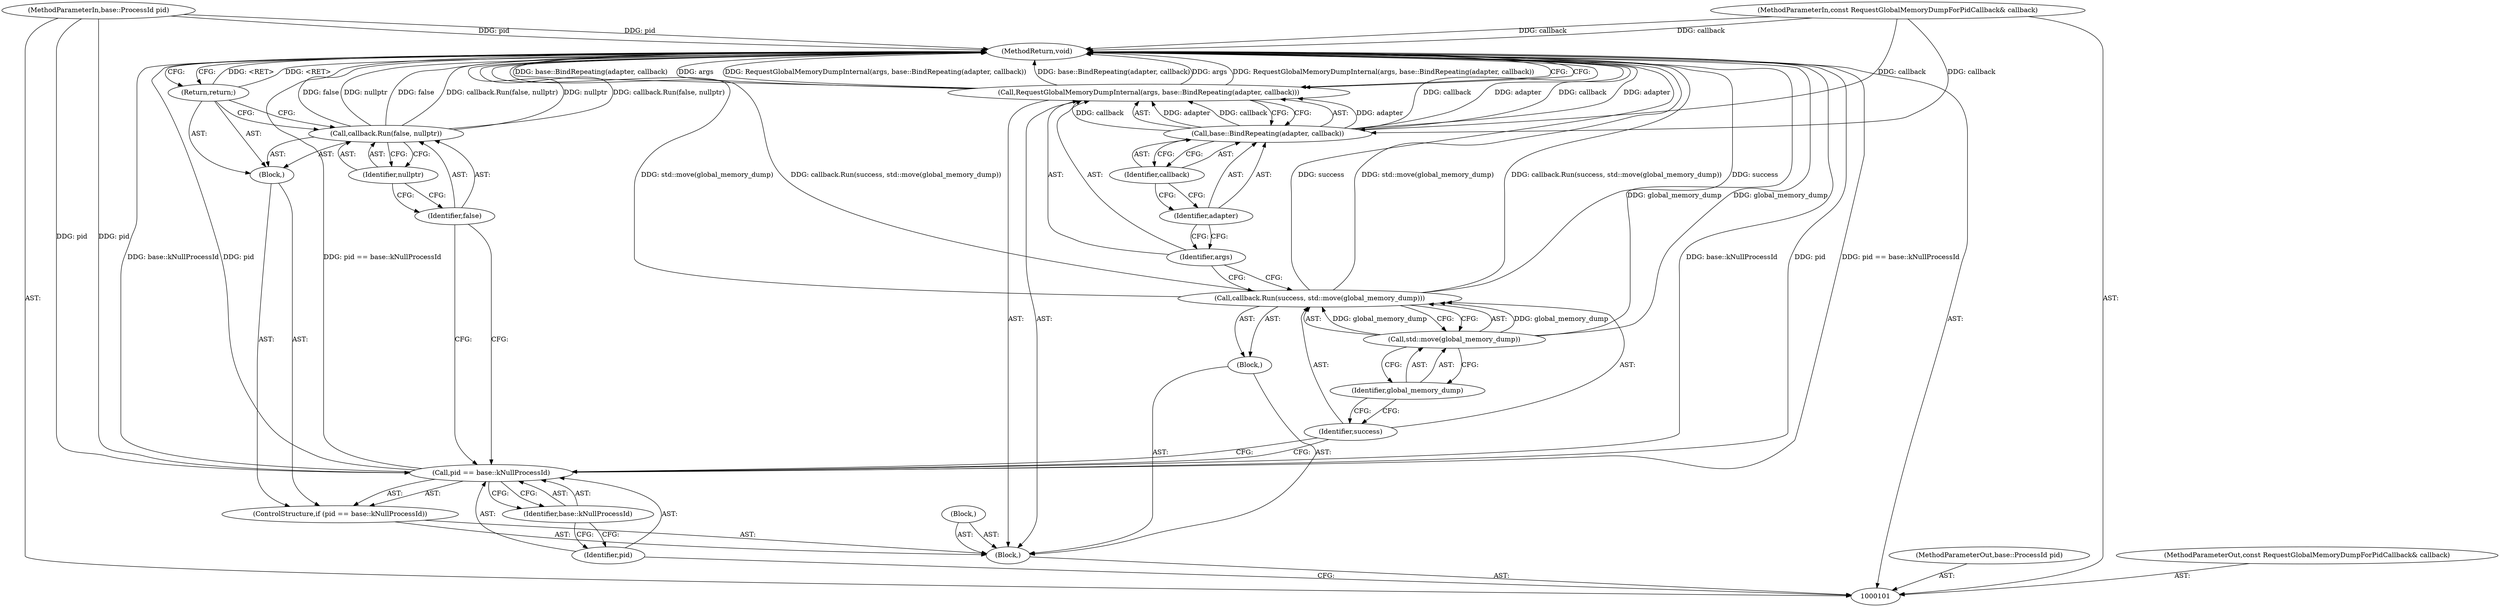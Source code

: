 digraph "0_Chrome_b44e68087804e6543a99c87076ab7648d11d9b07_3" {
"1000125" [label="(MethodReturn,void)"];
"1000114" [label="(Block,)"];
"1000116" [label="(Identifier,success)"];
"1000117" [label="(Call,std::move(global_memory_dump))"];
"1000118" [label="(Identifier,global_memory_dump)"];
"1000115" [label="(Call,callback.Run(success, std::move(global_memory_dump)))"];
"1000119" [label="(Block,)"];
"1000120" [label="(Call,RequestGlobalMemoryDumpInternal(args, base::BindRepeating(adapter, callback)))"];
"1000121" [label="(Identifier,args)"];
"1000122" [label="(Call,base::BindRepeating(adapter, callback))"];
"1000123" [label="(Identifier,adapter)"];
"1000124" [label="(Identifier,callback)"];
"1000102" [label="(MethodParameterIn,base::ProcessId pid)"];
"1000155" [label="(MethodParameterOut,base::ProcessId pid)"];
"1000103" [label="(MethodParameterIn,const RequestGlobalMemoryDumpForPidCallback& callback)"];
"1000156" [label="(MethodParameterOut,const RequestGlobalMemoryDumpForPidCallback& callback)"];
"1000104" [label="(Block,)"];
"1000108" [label="(Identifier,base::kNullProcessId)"];
"1000105" [label="(ControlStructure,if (pid == base::kNullProcessId))"];
"1000109" [label="(Block,)"];
"1000106" [label="(Call,pid == base::kNullProcessId)"];
"1000107" [label="(Identifier,pid)"];
"1000111" [label="(Identifier,false)"];
"1000112" [label="(Identifier,nullptr)"];
"1000110" [label="(Call,callback.Run(false, nullptr))"];
"1000113" [label="(Return,return;)"];
"1000125" -> "1000101"  [label="AST: "];
"1000125" -> "1000113"  [label="CFG: "];
"1000125" -> "1000120"  [label="CFG: "];
"1000115" -> "1000125"  [label="DDG: std::move(global_memory_dump)"];
"1000115" -> "1000125"  [label="DDG: callback.Run(success, std::move(global_memory_dump))"];
"1000115" -> "1000125"  [label="DDG: success"];
"1000106" -> "1000125"  [label="DDG: base::kNullProcessId"];
"1000106" -> "1000125"  [label="DDG: pid"];
"1000106" -> "1000125"  [label="DDG: pid == base::kNullProcessId"];
"1000122" -> "1000125"  [label="DDG: adapter"];
"1000122" -> "1000125"  [label="DDG: callback"];
"1000103" -> "1000125"  [label="DDG: callback"];
"1000117" -> "1000125"  [label="DDG: global_memory_dump"];
"1000120" -> "1000125"  [label="DDG: base::BindRepeating(adapter, callback)"];
"1000120" -> "1000125"  [label="DDG: args"];
"1000120" -> "1000125"  [label="DDG: RequestGlobalMemoryDumpInternal(args, base::BindRepeating(adapter, callback))"];
"1000102" -> "1000125"  [label="DDG: pid"];
"1000110" -> "1000125"  [label="DDG: nullptr"];
"1000110" -> "1000125"  [label="DDG: callback.Run(false, nullptr)"];
"1000110" -> "1000125"  [label="DDG: false"];
"1000113" -> "1000125"  [label="DDG: <RET>"];
"1000114" -> "1000104"  [label="AST: "];
"1000115" -> "1000114"  [label="AST: "];
"1000116" -> "1000115"  [label="AST: "];
"1000116" -> "1000106"  [label="CFG: "];
"1000118" -> "1000116"  [label="CFG: "];
"1000117" -> "1000115"  [label="AST: "];
"1000117" -> "1000118"  [label="CFG: "];
"1000118" -> "1000117"  [label="AST: "];
"1000115" -> "1000117"  [label="CFG: "];
"1000117" -> "1000125"  [label="DDG: global_memory_dump"];
"1000117" -> "1000115"  [label="DDG: global_memory_dump"];
"1000118" -> "1000117"  [label="AST: "];
"1000118" -> "1000116"  [label="CFG: "];
"1000117" -> "1000118"  [label="CFG: "];
"1000115" -> "1000114"  [label="AST: "];
"1000115" -> "1000117"  [label="CFG: "];
"1000116" -> "1000115"  [label="AST: "];
"1000117" -> "1000115"  [label="AST: "];
"1000121" -> "1000115"  [label="CFG: "];
"1000115" -> "1000125"  [label="DDG: std::move(global_memory_dump)"];
"1000115" -> "1000125"  [label="DDG: callback.Run(success, std::move(global_memory_dump))"];
"1000115" -> "1000125"  [label="DDG: success"];
"1000117" -> "1000115"  [label="DDG: global_memory_dump"];
"1000119" -> "1000104"  [label="AST: "];
"1000120" -> "1000104"  [label="AST: "];
"1000120" -> "1000122"  [label="CFG: "];
"1000121" -> "1000120"  [label="AST: "];
"1000122" -> "1000120"  [label="AST: "];
"1000125" -> "1000120"  [label="CFG: "];
"1000120" -> "1000125"  [label="DDG: base::BindRepeating(adapter, callback)"];
"1000120" -> "1000125"  [label="DDG: args"];
"1000120" -> "1000125"  [label="DDG: RequestGlobalMemoryDumpInternal(args, base::BindRepeating(adapter, callback))"];
"1000122" -> "1000120"  [label="DDG: adapter"];
"1000122" -> "1000120"  [label="DDG: callback"];
"1000121" -> "1000120"  [label="AST: "];
"1000121" -> "1000115"  [label="CFG: "];
"1000123" -> "1000121"  [label="CFG: "];
"1000122" -> "1000120"  [label="AST: "];
"1000122" -> "1000124"  [label="CFG: "];
"1000123" -> "1000122"  [label="AST: "];
"1000124" -> "1000122"  [label="AST: "];
"1000120" -> "1000122"  [label="CFG: "];
"1000122" -> "1000125"  [label="DDG: adapter"];
"1000122" -> "1000125"  [label="DDG: callback"];
"1000122" -> "1000120"  [label="DDG: adapter"];
"1000122" -> "1000120"  [label="DDG: callback"];
"1000103" -> "1000122"  [label="DDG: callback"];
"1000123" -> "1000122"  [label="AST: "];
"1000123" -> "1000121"  [label="CFG: "];
"1000124" -> "1000123"  [label="CFG: "];
"1000124" -> "1000122"  [label="AST: "];
"1000124" -> "1000123"  [label="CFG: "];
"1000122" -> "1000124"  [label="CFG: "];
"1000102" -> "1000101"  [label="AST: "];
"1000102" -> "1000125"  [label="DDG: pid"];
"1000102" -> "1000106"  [label="DDG: pid"];
"1000155" -> "1000101"  [label="AST: "];
"1000103" -> "1000101"  [label="AST: "];
"1000103" -> "1000125"  [label="DDG: callback"];
"1000103" -> "1000122"  [label="DDG: callback"];
"1000156" -> "1000101"  [label="AST: "];
"1000104" -> "1000101"  [label="AST: "];
"1000105" -> "1000104"  [label="AST: "];
"1000114" -> "1000104"  [label="AST: "];
"1000119" -> "1000104"  [label="AST: "];
"1000120" -> "1000104"  [label="AST: "];
"1000108" -> "1000106"  [label="AST: "];
"1000108" -> "1000107"  [label="CFG: "];
"1000106" -> "1000108"  [label="CFG: "];
"1000105" -> "1000104"  [label="AST: "];
"1000106" -> "1000105"  [label="AST: "];
"1000109" -> "1000105"  [label="AST: "];
"1000109" -> "1000105"  [label="AST: "];
"1000110" -> "1000109"  [label="AST: "];
"1000113" -> "1000109"  [label="AST: "];
"1000106" -> "1000105"  [label="AST: "];
"1000106" -> "1000108"  [label="CFG: "];
"1000107" -> "1000106"  [label="AST: "];
"1000108" -> "1000106"  [label="AST: "];
"1000111" -> "1000106"  [label="CFG: "];
"1000116" -> "1000106"  [label="CFG: "];
"1000106" -> "1000125"  [label="DDG: base::kNullProcessId"];
"1000106" -> "1000125"  [label="DDG: pid"];
"1000106" -> "1000125"  [label="DDG: pid == base::kNullProcessId"];
"1000102" -> "1000106"  [label="DDG: pid"];
"1000107" -> "1000106"  [label="AST: "];
"1000107" -> "1000101"  [label="CFG: "];
"1000108" -> "1000107"  [label="CFG: "];
"1000111" -> "1000110"  [label="AST: "];
"1000111" -> "1000106"  [label="CFG: "];
"1000112" -> "1000111"  [label="CFG: "];
"1000112" -> "1000110"  [label="AST: "];
"1000112" -> "1000111"  [label="CFG: "];
"1000110" -> "1000112"  [label="CFG: "];
"1000110" -> "1000109"  [label="AST: "];
"1000110" -> "1000112"  [label="CFG: "];
"1000111" -> "1000110"  [label="AST: "];
"1000112" -> "1000110"  [label="AST: "];
"1000113" -> "1000110"  [label="CFG: "];
"1000110" -> "1000125"  [label="DDG: nullptr"];
"1000110" -> "1000125"  [label="DDG: callback.Run(false, nullptr)"];
"1000110" -> "1000125"  [label="DDG: false"];
"1000113" -> "1000109"  [label="AST: "];
"1000113" -> "1000110"  [label="CFG: "];
"1000125" -> "1000113"  [label="CFG: "];
"1000113" -> "1000125"  [label="DDG: <RET>"];
}
